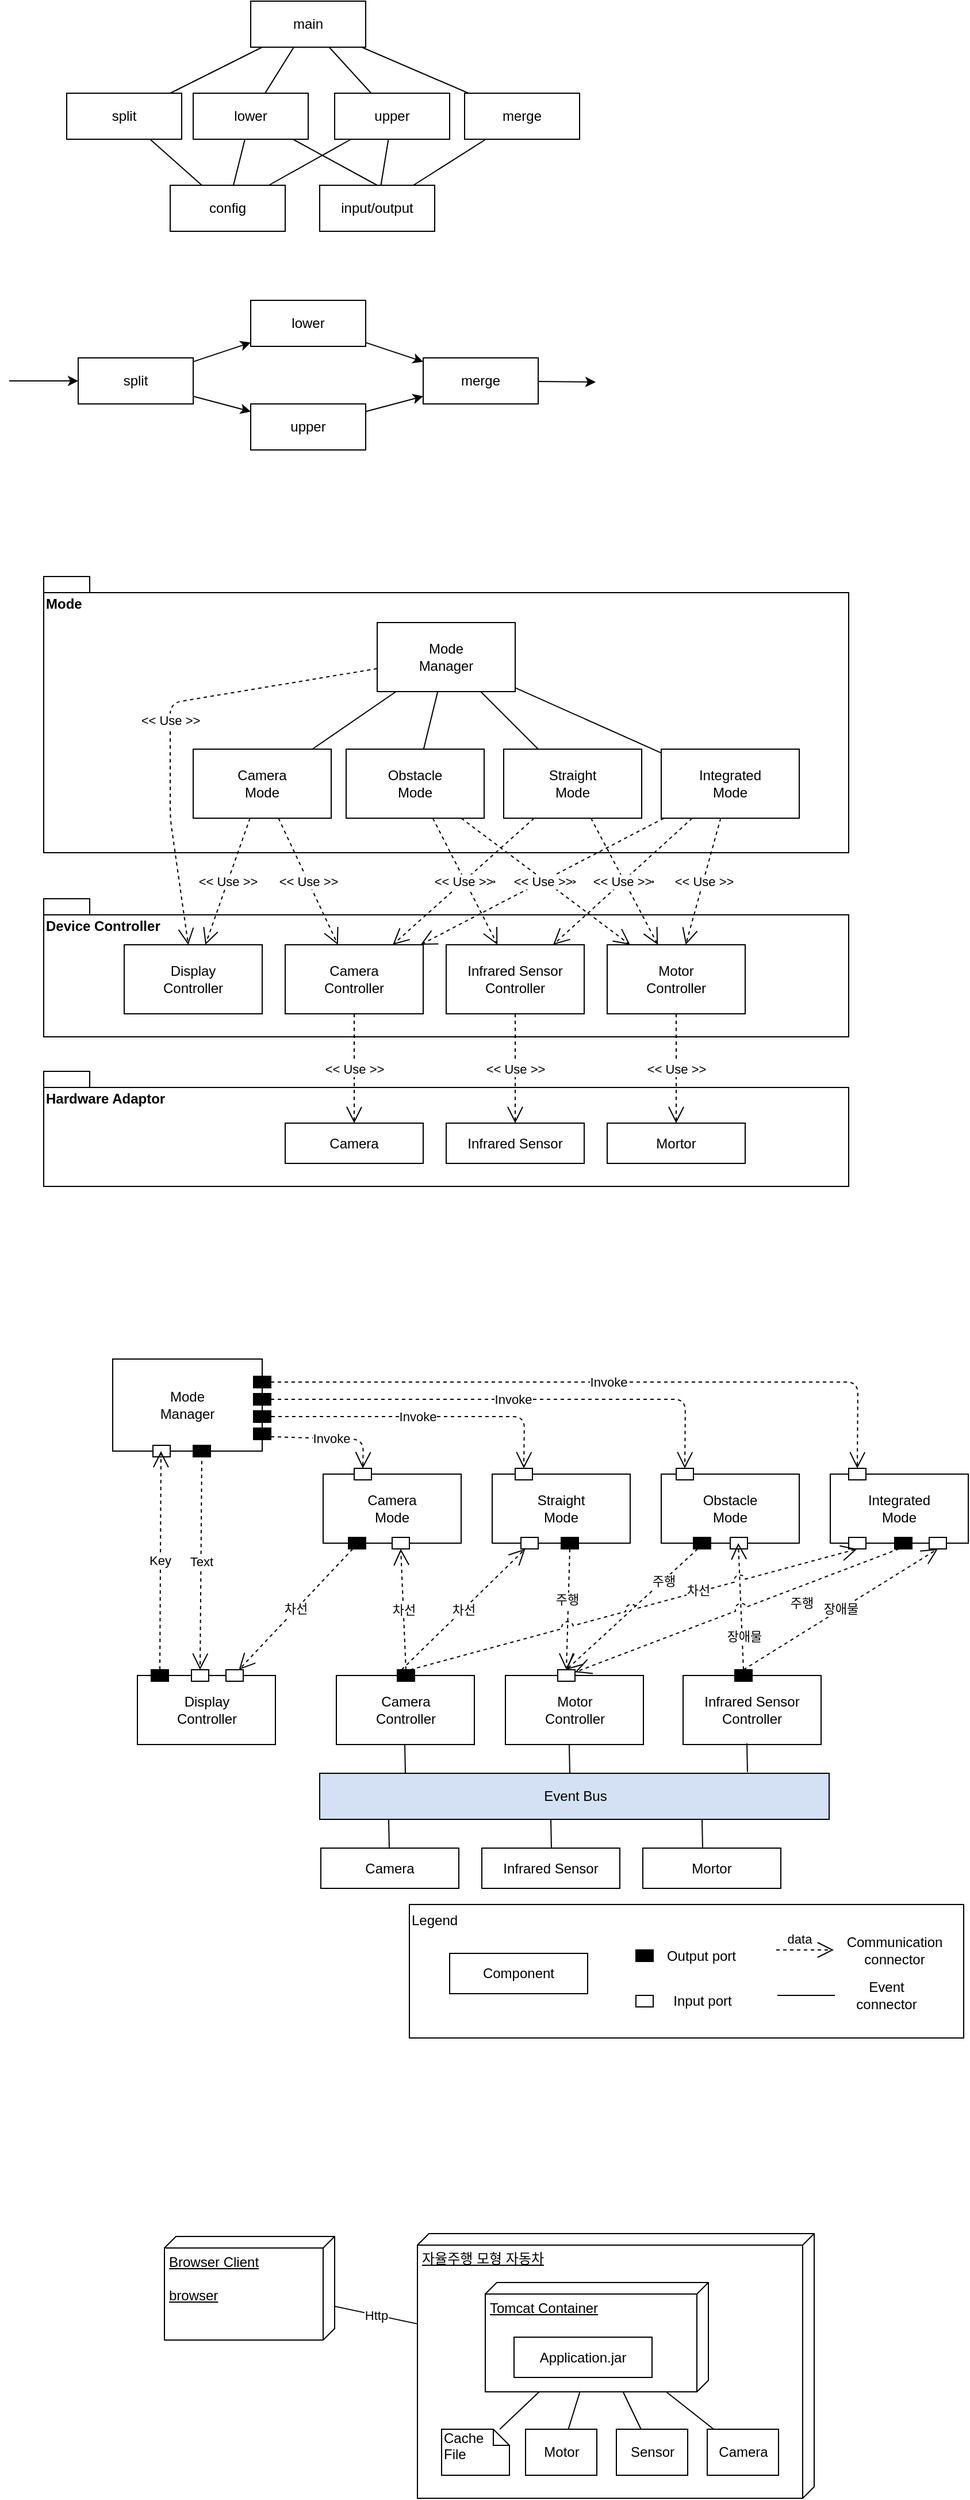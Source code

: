 <mxfile version="12.1.9" type="github" pages="2">
  <diagram id="GqkaJM9YWcRdEgWwe7jv" name="Page-1">
    <mxGraphModel dx="854" dy="436" grid="1" gridSize="10" guides="1" tooltips="1" connect="1" arrows="1" fold="1" page="1" pageScale="1" pageWidth="827" pageHeight="1169" math="0" shadow="0">
      <root>
        <mxCell id="0"/>
        <mxCell id="1" parent="0"/>
        <mxCell id="NLvDaeGnBo0QT0uKcd2r-38" value="Mode" style="shape=folder;fontStyle=1;spacingTop=10;tabWidth=40;tabHeight=14;tabPosition=left;html=1;verticalAlign=top;align=left;" vertex="1" parent="1">
          <mxGeometry x="90" y="570" width="700" height="240" as="geometry"/>
        </mxCell>
        <mxCell id="NLvDaeGnBo0QT0uKcd2r-1" value="main" style="rounded=0;whiteSpace=wrap;html=1;" vertex="1" parent="1">
          <mxGeometry x="270" y="70" width="100" height="40" as="geometry"/>
        </mxCell>
        <mxCell id="NLvDaeGnBo0QT0uKcd2r-2" value="split" style="rounded=0;whiteSpace=wrap;html=1;" vertex="1" parent="1">
          <mxGeometry x="110" y="150" width="100" height="40" as="geometry"/>
        </mxCell>
        <mxCell id="NLvDaeGnBo0QT0uKcd2r-3" value="lower" style="rounded=0;whiteSpace=wrap;html=1;" vertex="1" parent="1">
          <mxGeometry x="220" y="150" width="100" height="40" as="geometry"/>
        </mxCell>
        <mxCell id="NLvDaeGnBo0QT0uKcd2r-4" value="upper" style="rounded=0;whiteSpace=wrap;html=1;" vertex="1" parent="1">
          <mxGeometry x="343" y="150" width="100" height="40" as="geometry"/>
        </mxCell>
        <mxCell id="NLvDaeGnBo0QT0uKcd2r-5" value="merge" style="rounded=0;whiteSpace=wrap;html=1;" vertex="1" parent="1">
          <mxGeometry x="456" y="150" width="100" height="40" as="geometry"/>
        </mxCell>
        <mxCell id="NLvDaeGnBo0QT0uKcd2r-6" value="config" style="rounded=0;whiteSpace=wrap;html=1;" vertex="1" parent="1">
          <mxGeometry x="200" y="230" width="100" height="40" as="geometry"/>
        </mxCell>
        <mxCell id="NLvDaeGnBo0QT0uKcd2r-7" value="input/output" style="rounded=0;whiteSpace=wrap;html=1;" vertex="1" parent="1">
          <mxGeometry x="330" y="230" width="100" height="40" as="geometry"/>
        </mxCell>
        <mxCell id="NLvDaeGnBo0QT0uKcd2r-12" value="" style="endArrow=none;html=1;" edge="1" parent="1" source="NLvDaeGnBo0QT0uKcd2r-2" target="NLvDaeGnBo0QT0uKcd2r-1">
          <mxGeometry width="50" height="50" relative="1" as="geometry">
            <mxPoint x="130" y="340" as="sourcePoint"/>
            <mxPoint x="180" y="290" as="targetPoint"/>
          </mxGeometry>
        </mxCell>
        <mxCell id="NLvDaeGnBo0QT0uKcd2r-13" value="" style="endArrow=none;html=1;" edge="1" parent="1" source="NLvDaeGnBo0QT0uKcd2r-3" target="NLvDaeGnBo0QT0uKcd2r-1">
          <mxGeometry width="50" height="50" relative="1" as="geometry">
            <mxPoint x="225" y="160" as="sourcePoint"/>
            <mxPoint x="295" y="120" as="targetPoint"/>
          </mxGeometry>
        </mxCell>
        <mxCell id="NLvDaeGnBo0QT0uKcd2r-14" value="" style="endArrow=none;html=1;" edge="1" parent="1" source="NLvDaeGnBo0QT0uKcd2r-4" target="NLvDaeGnBo0QT0uKcd2r-1">
          <mxGeometry width="50" height="50" relative="1" as="geometry">
            <mxPoint x="307.5" y="160" as="sourcePoint"/>
            <mxPoint x="322.5" y="120" as="targetPoint"/>
          </mxGeometry>
        </mxCell>
        <mxCell id="NLvDaeGnBo0QT0uKcd2r-15" value="" style="endArrow=none;html=1;" edge="1" parent="1" source="NLvDaeGnBo0QT0uKcd2r-5" target="NLvDaeGnBo0QT0uKcd2r-1">
          <mxGeometry width="50" height="50" relative="1" as="geometry">
            <mxPoint x="399.75" y="160" as="sourcePoint"/>
            <mxPoint x="353.25" y="120" as="targetPoint"/>
          </mxGeometry>
        </mxCell>
        <mxCell id="NLvDaeGnBo0QT0uKcd2r-16" value="" style="endArrow=none;html=1;" edge="1" parent="1" source="NLvDaeGnBo0QT0uKcd2r-5" target="NLvDaeGnBo0QT0uKcd2r-7">
          <mxGeometry width="50" height="50" relative="1" as="geometry">
            <mxPoint x="466" y="160.583" as="sourcePoint"/>
            <mxPoint x="360" y="119.417" as="targetPoint"/>
          </mxGeometry>
        </mxCell>
        <mxCell id="NLvDaeGnBo0QT0uKcd2r-17" value="" style="endArrow=none;html=1;" edge="1" parent="1" source="NLvDaeGnBo0QT0uKcd2r-4" target="NLvDaeGnBo0QT0uKcd2r-6">
          <mxGeometry width="50" height="50" relative="1" as="geometry">
            <mxPoint x="484.5" y="200" as="sourcePoint"/>
            <mxPoint x="421.5" y="240" as="targetPoint"/>
          </mxGeometry>
        </mxCell>
        <mxCell id="NLvDaeGnBo0QT0uKcd2r-18" value="" style="endArrow=none;html=1;" edge="1" parent="1" source="NLvDaeGnBo0QT0uKcd2r-2" target="NLvDaeGnBo0QT0uKcd2r-6">
          <mxGeometry width="50" height="50" relative="1" as="geometry">
            <mxPoint x="367.25" y="200" as="sourcePoint"/>
            <mxPoint x="295.75" y="240" as="targetPoint"/>
          </mxGeometry>
        </mxCell>
        <mxCell id="NLvDaeGnBo0QT0uKcd2r-19" value="" style="endArrow=none;html=1;entryX=0.5;entryY=0;entryDx=0;entryDy=0;" edge="1" parent="1" source="NLvDaeGnBo0QT0uKcd2r-3" target="NLvDaeGnBo0QT0uKcd2r-7">
          <mxGeometry width="50" height="50" relative="1" as="geometry">
            <mxPoint x="208.786" y="200" as="sourcePoint"/>
            <mxPoint x="305.75" y="250" as="targetPoint"/>
          </mxGeometry>
        </mxCell>
        <mxCell id="NLvDaeGnBo0QT0uKcd2r-20" value="" style="endArrow=none;html=1;" edge="1" parent="1" source="NLvDaeGnBo0QT0uKcd2r-4" target="NLvDaeGnBo0QT0uKcd2r-7">
          <mxGeometry width="50" height="50" relative="1" as="geometry">
            <mxPoint x="316.667" y="200" as="sourcePoint"/>
            <mxPoint x="390" y="240" as="targetPoint"/>
          </mxGeometry>
        </mxCell>
        <mxCell id="NLvDaeGnBo0QT0uKcd2r-21" value="" style="endArrow=none;html=1;" edge="1" parent="1" source="NLvDaeGnBo0QT0uKcd2r-3" target="NLvDaeGnBo0QT0uKcd2r-6">
          <mxGeometry width="50" height="50" relative="1" as="geometry">
            <mxPoint x="399.75" y="200" as="sourcePoint"/>
            <mxPoint x="393.25" y="240" as="targetPoint"/>
          </mxGeometry>
        </mxCell>
        <mxCell id="NLvDaeGnBo0QT0uKcd2r-22" value="lower" style="rounded=0;whiteSpace=wrap;html=1;" vertex="1" parent="1">
          <mxGeometry x="270" y="330" width="100" height="40" as="geometry"/>
        </mxCell>
        <mxCell id="NLvDaeGnBo0QT0uKcd2r-23" value="upper" style="rounded=0;whiteSpace=wrap;html=1;" vertex="1" parent="1">
          <mxGeometry x="270" y="420" width="100" height="40" as="geometry"/>
        </mxCell>
        <mxCell id="NLvDaeGnBo0QT0uKcd2r-24" value="split" style="rounded=0;whiteSpace=wrap;html=1;" vertex="1" parent="1">
          <mxGeometry x="120" y="380" width="100" height="40" as="geometry"/>
        </mxCell>
        <mxCell id="NLvDaeGnBo0QT0uKcd2r-25" value="merge" style="rounded=0;whiteSpace=wrap;html=1;" vertex="1" parent="1">
          <mxGeometry x="420" y="380" width="100" height="40" as="geometry"/>
        </mxCell>
        <mxCell id="NLvDaeGnBo0QT0uKcd2r-26" value="" style="endArrow=none;html=1;endFill=0;startArrow=classic;startFill=1;" edge="1" parent="1" source="NLvDaeGnBo0QT0uKcd2r-22" target="NLvDaeGnBo0QT0uKcd2r-24">
          <mxGeometry width="50" height="50" relative="1" as="geometry">
            <mxPoint x="275" y="200" as="sourcePoint"/>
            <mxPoint x="265" y="240" as="targetPoint"/>
          </mxGeometry>
        </mxCell>
        <mxCell id="NLvDaeGnBo0QT0uKcd2r-28" value="" style="endArrow=none;html=1;endFill=0;startArrow=classic;startFill=1;" edge="1" parent="1" source="NLvDaeGnBo0QT0uKcd2r-23" target="NLvDaeGnBo0QT0uKcd2r-24">
          <mxGeometry width="50" height="50" relative="1" as="geometry">
            <mxPoint x="280" y="376.667" as="sourcePoint"/>
            <mxPoint x="230" y="393.333" as="targetPoint"/>
          </mxGeometry>
        </mxCell>
        <mxCell id="NLvDaeGnBo0QT0uKcd2r-30" value="" style="endArrow=none;html=1;endFill=0;startArrow=classic;startFill=1;" edge="1" parent="1" source="NLvDaeGnBo0QT0uKcd2r-25" target="NLvDaeGnBo0QT0uKcd2r-22">
          <mxGeometry width="50" height="50" relative="1" as="geometry">
            <mxPoint x="280" y="376.667" as="sourcePoint"/>
            <mxPoint x="230" y="393.333" as="targetPoint"/>
          </mxGeometry>
        </mxCell>
        <mxCell id="NLvDaeGnBo0QT0uKcd2r-31" value="" style="endArrow=none;html=1;endFill=0;startArrow=classic;startFill=1;" edge="1" parent="1" source="NLvDaeGnBo0QT0uKcd2r-25" target="NLvDaeGnBo0QT0uKcd2r-23">
          <mxGeometry width="50" height="50" relative="1" as="geometry">
            <mxPoint x="430" y="393.333" as="sourcePoint"/>
            <mxPoint x="380" y="376.667" as="targetPoint"/>
          </mxGeometry>
        </mxCell>
        <mxCell id="NLvDaeGnBo0QT0uKcd2r-32" value="" style="endArrow=none;html=1;endFill=0;startArrow=classic;startFill=1;" edge="1" parent="1" source="NLvDaeGnBo0QT0uKcd2r-24">
          <mxGeometry width="50" height="50" relative="1" as="geometry">
            <mxPoint x="430" y="423.333" as="sourcePoint"/>
            <mxPoint x="60" y="400" as="targetPoint"/>
          </mxGeometry>
        </mxCell>
        <mxCell id="NLvDaeGnBo0QT0uKcd2r-34" value="" style="endArrow=none;html=1;endFill=0;startArrow=classic;startFill=1;" edge="1" parent="1" target="NLvDaeGnBo0QT0uKcd2r-25">
          <mxGeometry width="50" height="50" relative="1" as="geometry">
            <mxPoint x="570" y="401" as="sourcePoint"/>
            <mxPoint x="70" y="410" as="targetPoint"/>
          </mxGeometry>
        </mxCell>
        <mxCell id="NLvDaeGnBo0QT0uKcd2r-35" value="Mode&lt;br&gt;Manager" style="rounded=0;whiteSpace=wrap;html=1;" vertex="1" parent="1">
          <mxGeometry x="380" y="610" width="120" height="60" as="geometry"/>
        </mxCell>
        <mxCell id="NLvDaeGnBo0QT0uKcd2r-36" value="Camera&lt;br&gt;Mode" style="rounded=0;whiteSpace=wrap;html=1;" vertex="1" parent="1">
          <mxGeometry x="220" y="720" width="120" height="60" as="geometry"/>
        </mxCell>
        <mxCell id="NLvDaeGnBo0QT0uKcd2r-39" value="Obstacle&lt;br&gt;Mode" style="rounded=0;whiteSpace=wrap;html=1;" vertex="1" parent="1">
          <mxGeometry x="353" y="720" width="120" height="60" as="geometry"/>
        </mxCell>
        <mxCell id="NLvDaeGnBo0QT0uKcd2r-40" value="Straight&lt;br&gt;Mode" style="rounded=0;whiteSpace=wrap;html=1;" vertex="1" parent="1">
          <mxGeometry x="490" y="720" width="120" height="60" as="geometry"/>
        </mxCell>
        <mxCell id="NLvDaeGnBo0QT0uKcd2r-42" value="Integrated&lt;br&gt;Mode" style="rounded=0;whiteSpace=wrap;html=1;" vertex="1" parent="1">
          <mxGeometry x="627" y="720" width="120" height="60" as="geometry"/>
        </mxCell>
        <mxCell id="NLvDaeGnBo0QT0uKcd2r-45" value="Device Controller" style="shape=folder;fontStyle=1;spacingTop=10;tabWidth=40;tabHeight=14;tabPosition=left;html=1;verticalAlign=top;align=left;" vertex="1" parent="1">
          <mxGeometry x="90" y="850" width="700" height="120" as="geometry"/>
        </mxCell>
        <mxCell id="NLvDaeGnBo0QT0uKcd2r-46" value="Camera&lt;br&gt;Controller" style="rounded=0;whiteSpace=wrap;html=1;" vertex="1" parent="1">
          <mxGeometry x="300" y="890" width="120" height="60" as="geometry"/>
        </mxCell>
        <mxCell id="NLvDaeGnBo0QT0uKcd2r-48" value="Infrared Sensor&lt;br&gt;Controller" style="rounded=0;whiteSpace=wrap;html=1;" vertex="1" parent="1">
          <mxGeometry x="440" y="890" width="120" height="60" as="geometry"/>
        </mxCell>
        <mxCell id="NLvDaeGnBo0QT0uKcd2r-49" value="Motor&lt;br&gt;Controller" style="rounded=0;whiteSpace=wrap;html=1;" vertex="1" parent="1">
          <mxGeometry x="580" y="890" width="120" height="60" as="geometry"/>
        </mxCell>
        <mxCell id="NLvDaeGnBo0QT0uKcd2r-50" value="Display&lt;br&gt;Controller" style="rounded=0;whiteSpace=wrap;html=1;" vertex="1" parent="1">
          <mxGeometry x="160" y="890" width="120" height="60" as="geometry"/>
        </mxCell>
        <mxCell id="NLvDaeGnBo0QT0uKcd2r-51" value="Hardware Adaptor" style="shape=folder;fontStyle=1;spacingTop=10;tabWidth=40;tabHeight=14;tabPosition=left;html=1;verticalAlign=top;align=left;" vertex="1" parent="1">
          <mxGeometry x="90" y="1000" width="700" height="100" as="geometry"/>
        </mxCell>
        <mxCell id="NLvDaeGnBo0QT0uKcd2r-53" value="Camera" style="rounded=0;whiteSpace=wrap;html=1;" vertex="1" parent="1">
          <mxGeometry x="300" y="1045" width="120" height="35" as="geometry"/>
        </mxCell>
        <mxCell id="NLvDaeGnBo0QT0uKcd2r-54" value="Infrared Sensor" style="rounded=0;whiteSpace=wrap;html=1;" vertex="1" parent="1">
          <mxGeometry x="440" y="1045" width="120" height="35" as="geometry"/>
        </mxCell>
        <mxCell id="NLvDaeGnBo0QT0uKcd2r-55" value="Mortor" style="rounded=0;whiteSpace=wrap;html=1;" vertex="1" parent="1">
          <mxGeometry x="580" y="1045" width="120" height="35" as="geometry"/>
        </mxCell>
        <mxCell id="NLvDaeGnBo0QT0uKcd2r-56" value="&amp;lt;&amp;lt; Use &amp;gt;&amp;gt;" style="endArrow=open;endSize=12;dashed=1;html=1;" edge="1" parent="1" source="NLvDaeGnBo0QT0uKcd2r-35" target="NLvDaeGnBo0QT0uKcd2r-50">
          <mxGeometry width="160" relative="1" as="geometry">
            <mxPoint x="50" y="1080" as="sourcePoint"/>
            <mxPoint x="240" y="728.462" as="targetPoint"/>
            <Array as="points">
              <mxPoint x="200" y="680"/>
              <mxPoint x="200" y="780"/>
            </Array>
          </mxGeometry>
        </mxCell>
        <mxCell id="NLvDaeGnBo0QT0uKcd2r-62" value="&amp;lt;&amp;lt; Use &amp;gt;&amp;gt;" style="endArrow=open;endSize=12;dashed=1;html=1;" edge="1" parent="1" source="NLvDaeGnBo0QT0uKcd2r-36" target="NLvDaeGnBo0QT0uKcd2r-46">
          <mxGeometry width="160" relative="1" as="geometry">
            <mxPoint x="190" y="795" as="sourcePoint"/>
            <mxPoint x="249.13" y="880" as="targetPoint"/>
          </mxGeometry>
        </mxCell>
        <mxCell id="NLvDaeGnBo0QT0uKcd2r-63" value="&amp;lt;&amp;lt; Use &amp;gt;&amp;gt;" style="endArrow=open;endSize=12;dashed=1;html=1;" edge="1" parent="1" source="NLvDaeGnBo0QT0uKcd2r-36" target="NLvDaeGnBo0QT0uKcd2r-50">
          <mxGeometry width="160" relative="1" as="geometry">
            <mxPoint x="336.552" y="795" as="sourcePoint"/>
            <mxPoint x="383.448" y="880" as="targetPoint"/>
          </mxGeometry>
        </mxCell>
        <mxCell id="NLvDaeGnBo0QT0uKcd2r-65" value="&amp;lt;&amp;lt; Use &amp;gt;&amp;gt;" style="endArrow=open;endSize=12;dashed=1;html=1;" edge="1" parent="1" source="NLvDaeGnBo0QT0uKcd2r-39" target="NLvDaeGnBo0QT0uKcd2r-48">
          <mxGeometry width="160" relative="1" as="geometry">
            <mxPoint x="411.683" y="795" as="sourcePoint"/>
            <mxPoint x="290.345" y="890" as="targetPoint"/>
          </mxGeometry>
        </mxCell>
        <mxCell id="NLvDaeGnBo0QT0uKcd2r-66" value="&amp;lt;&amp;lt; Use &amp;gt;&amp;gt;" style="endArrow=open;endSize=12;dashed=1;html=1;" edge="1" parent="1" source="NLvDaeGnBo0QT0uKcd2r-40" target="NLvDaeGnBo0QT0uKcd2r-49">
          <mxGeometry width="160" relative="1" as="geometry">
            <mxPoint x="466.552" y="795" as="sourcePoint"/>
            <mxPoint x="513.448" y="880" as="targetPoint"/>
          </mxGeometry>
        </mxCell>
        <mxCell id="NLvDaeGnBo0QT0uKcd2r-67" value="&amp;lt;&amp;lt; Use &amp;gt;&amp;gt;" style="endArrow=open;endSize=12;dashed=1;html=1;" edge="1" parent="1" source="NLvDaeGnBo0QT0uKcd2r-39" target="NLvDaeGnBo0QT0uKcd2r-49">
          <mxGeometry width="160" relative="1" as="geometry">
            <mxPoint x="596.552" y="795" as="sourcePoint"/>
            <mxPoint x="643.448" y="880" as="targetPoint"/>
          </mxGeometry>
        </mxCell>
        <mxCell id="NLvDaeGnBo0QT0uKcd2r-68" value="" style="endArrow=none;html=1;" edge="1" parent="1" source="NLvDaeGnBo0QT0uKcd2r-36" target="NLvDaeGnBo0QT0uKcd2r-35">
          <mxGeometry width="50" height="50" relative="1" as="geometry">
            <mxPoint x="50" y="1130" as="sourcePoint"/>
            <mxPoint x="100" y="1080" as="targetPoint"/>
          </mxGeometry>
        </mxCell>
        <mxCell id="NLvDaeGnBo0QT0uKcd2r-69" value="" style="endArrow=none;html=1;" edge="1" parent="1" source="NLvDaeGnBo0QT0uKcd2r-39" target="NLvDaeGnBo0QT0uKcd2r-35">
          <mxGeometry width="50" height="50" relative="1" as="geometry">
            <mxPoint x="353.913" y="735" as="sourcePoint"/>
            <mxPoint x="416.087" y="680" as="targetPoint"/>
          </mxGeometry>
        </mxCell>
        <mxCell id="NLvDaeGnBo0QT0uKcd2r-70" value="" style="endArrow=none;html=1;" edge="1" parent="1" source="NLvDaeGnBo0QT0uKcd2r-40" target="NLvDaeGnBo0QT0uKcd2r-35">
          <mxGeometry width="50" height="50" relative="1" as="geometry">
            <mxPoint x="450" y="735" as="sourcePoint"/>
            <mxPoint x="450" y="680" as="targetPoint"/>
          </mxGeometry>
        </mxCell>
        <mxCell id="NLvDaeGnBo0QT0uKcd2r-71" value="" style="endArrow=none;html=1;" edge="1" parent="1" source="NLvDaeGnBo0QT0uKcd2r-42" target="NLvDaeGnBo0QT0uKcd2r-35">
          <mxGeometry width="50" height="50" relative="1" as="geometry">
            <mxPoint x="546.087" y="735" as="sourcePoint"/>
            <mxPoint x="483.913" y="680" as="targetPoint"/>
          </mxGeometry>
        </mxCell>
        <mxCell id="NLvDaeGnBo0QT0uKcd2r-72" value="&amp;lt;&amp;lt; Use &amp;gt;&amp;gt;" style="endArrow=open;endSize=12;dashed=1;html=1;" edge="1" parent="1" source="NLvDaeGnBo0QT0uKcd2r-40" target="NLvDaeGnBo0QT0uKcd2r-46">
          <mxGeometry width="160" relative="1" as="geometry">
            <mxPoint x="578" y="790" as="sourcePoint"/>
            <mxPoint x="632" y="880" as="targetPoint"/>
          </mxGeometry>
        </mxCell>
        <mxCell id="NLvDaeGnBo0QT0uKcd2r-73" value="&amp;lt;&amp;lt; Use &amp;gt;&amp;gt;" style="endArrow=open;endSize=12;dashed=1;html=1;" edge="1" parent="1" source="NLvDaeGnBo0QT0uKcd2r-42" target="NLvDaeGnBo0QT0uKcd2r-46">
          <mxGeometry width="160" relative="1" as="geometry">
            <mxPoint x="522" y="790" as="sourcePoint"/>
            <mxPoint x="408" y="880" as="targetPoint"/>
          </mxGeometry>
        </mxCell>
        <mxCell id="NLvDaeGnBo0QT0uKcd2r-74" value="&amp;lt;&amp;lt; Use &amp;gt;&amp;gt;" style="endArrow=open;endSize=12;dashed=1;html=1;" edge="1" parent="1" source="NLvDaeGnBo0QT0uKcd2r-42" target="NLvDaeGnBo0QT0uKcd2r-48">
          <mxGeometry width="160" relative="1" as="geometry">
            <mxPoint x="637" y="787.523" as="sourcePoint"/>
            <mxPoint x="430" y="882.477" as="targetPoint"/>
          </mxGeometry>
        </mxCell>
        <mxCell id="NLvDaeGnBo0QT0uKcd2r-75" value="&amp;lt;&amp;lt; Use &amp;gt;&amp;gt;" style="endArrow=open;endSize=12;dashed=1;html=1;" edge="1" parent="1" source="NLvDaeGnBo0QT0uKcd2r-42" target="NLvDaeGnBo0QT0uKcd2r-49">
          <mxGeometry width="160" relative="1" as="geometry">
            <mxPoint x="659.6" y="790" as="sourcePoint"/>
            <mxPoint x="547.4" y="880" as="targetPoint"/>
          </mxGeometry>
        </mxCell>
        <mxCell id="NLvDaeGnBo0QT0uKcd2r-77" value="&amp;lt;&amp;lt; Use &amp;gt;&amp;gt;" style="endArrow=open;endSize=12;dashed=1;html=1;" edge="1" parent="1" source="NLvDaeGnBo0QT0uKcd2r-46" target="NLvDaeGnBo0QT0uKcd2r-53">
          <mxGeometry width="160" relative="1" as="geometry">
            <mxPoint x="230" y="960" as="sourcePoint"/>
            <mxPoint x="230" y="1045" as="targetPoint"/>
          </mxGeometry>
        </mxCell>
        <mxCell id="NLvDaeGnBo0QT0uKcd2r-78" value="&amp;lt;&amp;lt; Use &amp;gt;&amp;gt;" style="endArrow=open;endSize=12;dashed=1;html=1;" edge="1" parent="1" source="NLvDaeGnBo0QT0uKcd2r-48" target="NLvDaeGnBo0QT0uKcd2r-54">
          <mxGeometry width="160" relative="1" as="geometry">
            <mxPoint x="370" y="960" as="sourcePoint"/>
            <mxPoint x="370" y="1045" as="targetPoint"/>
          </mxGeometry>
        </mxCell>
        <mxCell id="NLvDaeGnBo0QT0uKcd2r-79" value="&amp;lt;&amp;lt; Use &amp;gt;&amp;gt;" style="endArrow=open;endSize=12;dashed=1;html=1;" edge="1" parent="1" source="NLvDaeGnBo0QT0uKcd2r-49" target="NLvDaeGnBo0QT0uKcd2r-55">
          <mxGeometry width="160" relative="1" as="geometry">
            <mxPoint x="510" y="960" as="sourcePoint"/>
            <mxPoint x="510" y="1045" as="targetPoint"/>
          </mxGeometry>
        </mxCell>
        <mxCell id="NLvDaeGnBo0QT0uKcd2r-80" value="Mode&lt;br&gt;Manager" style="rounded=0;whiteSpace=wrap;html=1;" vertex="1" parent="1">
          <mxGeometry x="150" y="1250" width="130" height="80" as="geometry"/>
        </mxCell>
        <mxCell id="NLvDaeGnBo0QT0uKcd2r-81" value="Camera&lt;br&gt;Mode" style="rounded=0;whiteSpace=wrap;html=1;" vertex="1" parent="1">
          <mxGeometry x="333" y="1350" width="120" height="60" as="geometry"/>
        </mxCell>
        <mxCell id="NLvDaeGnBo0QT0uKcd2r-82" value="Obstacle&lt;br&gt;Mode" style="rounded=0;whiteSpace=wrap;html=1;" vertex="1" parent="1">
          <mxGeometry x="627" y="1350" width="120" height="60" as="geometry"/>
        </mxCell>
        <mxCell id="NLvDaeGnBo0QT0uKcd2r-83" value="Straight&lt;br&gt;Mode" style="rounded=0;whiteSpace=wrap;html=1;" vertex="1" parent="1">
          <mxGeometry x="480" y="1350" width="120" height="60" as="geometry"/>
        </mxCell>
        <mxCell id="NLvDaeGnBo0QT0uKcd2r-84" value="Integrated&lt;br&gt;Mode" style="rounded=0;whiteSpace=wrap;html=1;" vertex="1" parent="1">
          <mxGeometry x="774" y="1350" width="120" height="60" as="geometry"/>
        </mxCell>
        <mxCell id="NLvDaeGnBo0QT0uKcd2r-85" value="Camera&lt;br&gt;Controller" style="rounded=0;whiteSpace=wrap;html=1;" vertex="1" parent="1">
          <mxGeometry x="344.5" y="1525" width="120" height="60" as="geometry"/>
        </mxCell>
        <mxCell id="NLvDaeGnBo0QT0uKcd2r-86" value="Infrared Sensor&lt;br&gt;Controller" style="rounded=0;whiteSpace=wrap;html=1;" vertex="1" parent="1">
          <mxGeometry x="646" y="1525" width="120" height="60" as="geometry"/>
        </mxCell>
        <mxCell id="NLvDaeGnBo0QT0uKcd2r-87" value="Motor&lt;br&gt;Controller" style="rounded=0;whiteSpace=wrap;html=1;" vertex="1" parent="1">
          <mxGeometry x="491.5" y="1525" width="120" height="60" as="geometry"/>
        </mxCell>
        <mxCell id="NLvDaeGnBo0QT0uKcd2r-88" value="Display&lt;br&gt;Controller" style="rounded=0;whiteSpace=wrap;html=1;" vertex="1" parent="1">
          <mxGeometry x="171.5" y="1525" width="120" height="60" as="geometry"/>
        </mxCell>
        <mxCell id="NLvDaeGnBo0QT0uKcd2r-89" value="" style="html=1;align=left;" vertex="1" parent="1">
          <mxGeometry x="218.5" y="1520" width="15" height="10" as="geometry"/>
        </mxCell>
        <mxCell id="NLvDaeGnBo0QT0uKcd2r-90" value="" style="html=1;align=left;" vertex="1" parent="1">
          <mxGeometry x="248.5" y="1520" width="15" height="10" as="geometry"/>
        </mxCell>
        <mxCell id="NLvDaeGnBo0QT0uKcd2r-91" value="" style="html=1;align=left;fillColor=#000000;" vertex="1" parent="1">
          <mxGeometry x="183.5" y="1520" width="15" height="10" as="geometry"/>
        </mxCell>
        <mxCell id="NLvDaeGnBo0QT0uKcd2r-92" value="" style="html=1;align=left;" vertex="1" parent="1">
          <mxGeometry x="185" y="1325" width="15" height="10" as="geometry"/>
        </mxCell>
        <mxCell id="NLvDaeGnBo0QT0uKcd2r-93" value="" style="html=1;align=left;" vertex="1" parent="1">
          <mxGeometry x="360" y="1345" width="15" height="10" as="geometry"/>
        </mxCell>
        <mxCell id="NLvDaeGnBo0QT0uKcd2r-94" value="Key" style="endArrow=open;endSize=12;dashed=1;html=1;exitX=0.5;exitY=0;exitDx=0;exitDy=0;" edge="1" parent="1" source="NLvDaeGnBo0QT0uKcd2r-91">
          <mxGeometry width="160" relative="1" as="geometry">
            <mxPoint x="205" y="1243.5" as="sourcePoint"/>
            <mxPoint x="192" y="1330" as="targetPoint"/>
          </mxGeometry>
        </mxCell>
        <mxCell id="NLvDaeGnBo0QT0uKcd2r-95" value="Text" style="endArrow=open;endSize=12;dashed=1;html=1;exitX=0.5;exitY=0.75;exitDx=0;exitDy=0;entryX=0.5;entryY=0;entryDx=0;entryDy=0;exitPerimeter=0;" edge="1" parent="1" source="NLvDaeGnBo0QT0uKcd2r-96" target="NLvDaeGnBo0QT0uKcd2r-89">
          <mxGeometry width="160" relative="1" as="geometry">
            <mxPoint x="290" y="1480" as="sourcePoint"/>
            <mxPoint x="400" y="1470" as="targetPoint"/>
          </mxGeometry>
        </mxCell>
        <mxCell id="NLvDaeGnBo0QT0uKcd2r-96" value="" style="html=1;align=left;fillColor=#000000;" vertex="1" parent="1">
          <mxGeometry x="220" y="1325" width="15" height="10" as="geometry"/>
        </mxCell>
        <mxCell id="NLvDaeGnBo0QT0uKcd2r-97" value="차선" style="endArrow=open;endSize=12;dashed=1;html=1;exitX=0.25;exitY=1;exitDx=0;exitDy=0;entryX=0.75;entryY=0;entryDx=0;entryDy=0;" edge="1" parent="1" source="NLvDaeGnBo0QT0uKcd2r-111" target="NLvDaeGnBo0QT0uKcd2r-90">
          <mxGeometry width="160" relative="1" as="geometry">
            <mxPoint x="350" y="1460" as="sourcePoint"/>
            <mxPoint x="250" y="1520" as="targetPoint"/>
          </mxGeometry>
        </mxCell>
        <mxCell id="NLvDaeGnBo0QT0uKcd2r-98" value="" style="html=1;align=left;" vertex="1" parent="1">
          <mxGeometry x="500" y="1345" width="15" height="10" as="geometry"/>
        </mxCell>
        <mxCell id="NLvDaeGnBo0QT0uKcd2r-99" value="" style="html=1;align=left;" vertex="1" parent="1">
          <mxGeometry x="640" y="1345" width="15" height="10" as="geometry"/>
        </mxCell>
        <mxCell id="NLvDaeGnBo0QT0uKcd2r-100" value="" style="html=1;align=left;" vertex="1" parent="1">
          <mxGeometry x="790" y="1345" width="15" height="10" as="geometry"/>
        </mxCell>
        <mxCell id="NLvDaeGnBo0QT0uKcd2r-105" style="edgeStyle=orthogonalEdgeStyle;rounded=0;orthogonalLoop=1;jettySize=auto;html=1;exitX=0.5;exitY=0;exitDx=0;exitDy=0;entryX=1;entryY=0.75;entryDx=0;entryDy=0;startArrow=classic;startFill=1;endArrow=none;endFill=0;" edge="1" parent="1" source="NLvDaeGnBo0QT0uKcd2r-101" target="NLvDaeGnBo0QT0uKcd2r-80">
          <mxGeometry relative="1" as="geometry"/>
        </mxCell>
        <mxCell id="NLvDaeGnBo0QT0uKcd2r-101" value="" style="html=1;align=left;fillColor=#000000;" vertex="1" parent="1">
          <mxGeometry x="272.5" y="1310" width="15" height="10" as="geometry"/>
        </mxCell>
        <mxCell id="NLvDaeGnBo0QT0uKcd2r-103" value="Invoke" style="endArrow=open;endSize=12;dashed=1;html=1;exitX=1;exitY=0.75;exitDx=0;exitDy=0;entryX=0.5;entryY=0;entryDx=0;entryDy=0;" edge="1" parent="1" source="NLvDaeGnBo0QT0uKcd2r-101" target="NLvDaeGnBo0QT0uKcd2r-93">
          <mxGeometry width="160" relative="1" as="geometry">
            <mxPoint x="403" y="1420" as="sourcePoint"/>
            <mxPoint x="271.25" y="1525" as="targetPoint"/>
            <Array as="points">
              <mxPoint x="368" y="1320"/>
            </Array>
          </mxGeometry>
        </mxCell>
        <mxCell id="NLvDaeGnBo0QT0uKcd2r-104" value="Invoke" style="endArrow=open;endSize=12;dashed=1;html=1;entryX=0.5;entryY=0;entryDx=0;entryDy=0;" edge="1" parent="1" target="NLvDaeGnBo0QT0uKcd2r-98">
          <mxGeometry width="160" relative="1" as="geometry">
            <mxPoint x="276" y="1300" as="sourcePoint"/>
            <mxPoint x="377.5" y="1355" as="targetPoint"/>
            <Array as="points">
              <mxPoint x="508" y="1300"/>
            </Array>
          </mxGeometry>
        </mxCell>
        <mxCell id="NLvDaeGnBo0QT0uKcd2r-106" value="" style="html=1;align=left;fillColor=#000000;" vertex="1" parent="1">
          <mxGeometry x="272.5" y="1295" width="15" height="10" as="geometry"/>
        </mxCell>
        <mxCell id="NLvDaeGnBo0QT0uKcd2r-107" value="" style="html=1;align=left;fillColor=#000000;" vertex="1" parent="1">
          <mxGeometry x="272.5" y="1280" width="15" height="10" as="geometry"/>
        </mxCell>
        <mxCell id="NLvDaeGnBo0QT0uKcd2r-108" value="" style="html=1;align=left;fillColor=#000000;" vertex="1" parent="1">
          <mxGeometry x="272.5" y="1265" width="15" height="10" as="geometry"/>
        </mxCell>
        <mxCell id="NLvDaeGnBo0QT0uKcd2r-109" value="Invoke" style="endArrow=open;endSize=12;dashed=1;html=1;entryX=0.5;entryY=0;entryDx=0;entryDy=0;exitX=1;exitY=0.5;exitDx=0;exitDy=0;" edge="1" parent="1" source="NLvDaeGnBo0QT0uKcd2r-107" target="NLvDaeGnBo0QT0uKcd2r-99">
          <mxGeometry width="160" relative="1" as="geometry">
            <mxPoint x="286" y="1310" as="sourcePoint"/>
            <mxPoint x="517.5" y="1355" as="targetPoint"/>
            <Array as="points">
              <mxPoint x="648" y="1285"/>
            </Array>
          </mxGeometry>
        </mxCell>
        <mxCell id="NLvDaeGnBo0QT0uKcd2r-110" value="Invoke" style="endArrow=open;endSize=12;dashed=1;html=1;entryX=0.5;entryY=0;entryDx=0;entryDy=0;exitX=1;exitY=0.5;exitDx=0;exitDy=0;" edge="1" parent="1" source="NLvDaeGnBo0QT0uKcd2r-108" target="NLvDaeGnBo0QT0uKcd2r-100">
          <mxGeometry width="160" relative="1" as="geometry">
            <mxPoint x="297.5" y="1295" as="sourcePoint"/>
            <mxPoint x="657.5" y="1355" as="targetPoint"/>
            <Array as="points">
              <mxPoint x="798" y="1270"/>
            </Array>
          </mxGeometry>
        </mxCell>
        <mxCell id="NLvDaeGnBo0QT0uKcd2r-111" value="" style="html=1;align=left;fillColor=#000000;" vertex="1" parent="1">
          <mxGeometry x="355" y="1405" width="15" height="10" as="geometry"/>
        </mxCell>
        <mxCell id="NLvDaeGnBo0QT0uKcd2r-112" value="" style="html=1;align=left;fillColor=#000000;" vertex="1" parent="1">
          <mxGeometry x="397.5" y="1520" width="15" height="10" as="geometry"/>
        </mxCell>
        <mxCell id="NLvDaeGnBo0QT0uKcd2r-113" value="" style="html=1;align=left;" vertex="1" parent="1">
          <mxGeometry x="393" y="1405" width="15" height="10" as="geometry"/>
        </mxCell>
        <mxCell id="NLvDaeGnBo0QT0uKcd2r-114" value="차선" style="endArrow=open;endSize=12;dashed=1;html=1;exitX=0.5;exitY=0;exitDx=0;exitDy=0;entryX=0.5;entryY=1;entryDx=0;entryDy=0;" edge="1" parent="1" source="NLvDaeGnBo0QT0uKcd2r-112" target="NLvDaeGnBo0QT0uKcd2r-113">
          <mxGeometry width="160" relative="1" as="geometry">
            <mxPoint x="368.75" y="1425" as="sourcePoint"/>
            <mxPoint x="271.25" y="1525" as="targetPoint"/>
          </mxGeometry>
        </mxCell>
        <mxCell id="NLvDaeGnBo0QT0uKcd2r-115" value="" style="html=1;align=left;fillColor=#000000;" vertex="1" parent="1">
          <mxGeometry x="691" y="1520" width="15" height="10" as="geometry"/>
        </mxCell>
        <mxCell id="NLvDaeGnBo0QT0uKcd2r-116" value="" style="html=1;align=left;" vertex="1" parent="1">
          <mxGeometry x="537" y="1520" width="15" height="10" as="geometry"/>
        </mxCell>
        <mxCell id="NLvDaeGnBo0QT0uKcd2r-117" value="" style="html=1;align=left;" vertex="1" parent="1">
          <mxGeometry x="687" y="1405" width="15" height="10" as="geometry"/>
        </mxCell>
        <mxCell id="NLvDaeGnBo0QT0uKcd2r-119" value="차선" style="endArrow=open;endSize=12;dashed=1;html=1;entryX=0.25;entryY=1;entryDx=0;entryDy=0;exitX=0.25;exitY=0;exitDx=0;exitDy=0;" edge="1" parent="1" source="NLvDaeGnBo0QT0uKcd2r-112" target="NLvDaeGnBo0QT0uKcd2r-120">
          <mxGeometry width="160" relative="1" as="geometry">
            <mxPoint x="407" y="1548" as="sourcePoint"/>
            <mxPoint x="510" y="1440" as="targetPoint"/>
          </mxGeometry>
        </mxCell>
        <mxCell id="NLvDaeGnBo0QT0uKcd2r-120" value="" style="html=1;align=left;" vertex="1" parent="1">
          <mxGeometry x="505" y="1405" width="15" height="10" as="geometry"/>
        </mxCell>
        <mxCell id="NLvDaeGnBo0QT0uKcd2r-121" value="" style="html=1;align=left;fillColor=#000000;" vertex="1" parent="1">
          <mxGeometry x="540" y="1405" width="15" height="10" as="geometry"/>
        </mxCell>
        <mxCell id="NLvDaeGnBo0QT0uKcd2r-122" value="주행" style="endArrow=open;endSize=12;dashed=1;html=1;exitX=0.5;exitY=1;exitDx=0;exitDy=0;entryX=0.5;entryY=0;entryDx=0;entryDy=0;" edge="1" parent="1" source="NLvDaeGnBo0QT0uKcd2r-121" target="NLvDaeGnBo0QT0uKcd2r-116">
          <mxGeometry x="-0.154" y="-1" width="160" relative="1" as="geometry">
            <mxPoint x="418" y="1527.5" as="sourcePoint"/>
            <mxPoint x="518.75" y="1425" as="targetPoint"/>
            <mxPoint as="offset"/>
          </mxGeometry>
        </mxCell>
        <mxCell id="NLvDaeGnBo0QT0uKcd2r-124" value="장애물" style="endArrow=open;endSize=12;dashed=1;html=1;exitX=0.5;exitY=0;exitDx=0;exitDy=0;entryX=0.467;entryY=0.5;entryDx=0;entryDy=0;entryPerimeter=0;" edge="1" parent="1" source="NLvDaeGnBo0QT0uKcd2r-115" target="NLvDaeGnBo0QT0uKcd2r-117">
          <mxGeometry x="-0.482" y="-2" width="160" relative="1" as="geometry">
            <mxPoint x="418" y="1527.5" as="sourcePoint"/>
            <mxPoint x="518.75" y="1425" as="targetPoint"/>
            <mxPoint as="offset"/>
          </mxGeometry>
        </mxCell>
        <mxCell id="NLvDaeGnBo0QT0uKcd2r-125" value="" style="html=1;align=left;fillColor=#000000;" vertex="1" parent="1">
          <mxGeometry x="655" y="1405" width="15" height="10" as="geometry"/>
        </mxCell>
        <mxCell id="NLvDaeGnBo0QT0uKcd2r-126" value="주행" style="endArrow=open;endSize=12;dashed=1;html=1;exitX=0.25;exitY=1;exitDx=0;exitDy=0;entryX=0.5;entryY=0;entryDx=0;entryDy=0;" edge="1" parent="1" source="NLvDaeGnBo0QT0uKcd2r-125" target="NLvDaeGnBo0QT0uKcd2r-116">
          <mxGeometry x="-0.474" y="1" width="160" relative="1" as="geometry">
            <mxPoint x="557.5" y="1425" as="sourcePoint"/>
            <mxPoint x="550" y="1525" as="targetPoint"/>
            <mxPoint as="offset"/>
          </mxGeometry>
        </mxCell>
        <mxCell id="NLvDaeGnBo0QT0uKcd2r-127" value="" style="html=1;align=left;" vertex="1" parent="1">
          <mxGeometry x="790" y="1405" width="15" height="10" as="geometry"/>
        </mxCell>
        <mxCell id="NLvDaeGnBo0QT0uKcd2r-128" value="" style="html=1;align=left;" vertex="1" parent="1">
          <mxGeometry x="860" y="1405" width="15" height="10" as="geometry"/>
        </mxCell>
        <mxCell id="NLvDaeGnBo0QT0uKcd2r-132" value="" style="html=1;align=left;fillColor=#000000;" vertex="1" parent="1">
          <mxGeometry x="830" y="1405" width="15" height="10" as="geometry"/>
        </mxCell>
        <mxCell id="NLvDaeGnBo0QT0uKcd2r-133" value="장애물" style="endArrow=open;endSize=12;dashed=1;html=1;exitX=0.5;exitY=0;exitDx=0;exitDy=0;entryX=0.5;entryY=1;entryDx=0;entryDy=0;" edge="1" parent="1" source="NLvDaeGnBo0QT0uKcd2r-115" target="NLvDaeGnBo0QT0uKcd2r-128">
          <mxGeometry width="160" relative="1" as="geometry">
            <mxPoint x="704" y="1525" as="sourcePoint"/>
            <mxPoint x="704.005" y="1420" as="targetPoint"/>
          </mxGeometry>
        </mxCell>
        <mxCell id="NLvDaeGnBo0QT0uKcd2r-134" value="차선" style="endArrow=open;endSize=12;dashed=1;html=1;entryX=0.5;entryY=1;entryDx=0;entryDy=0;jumpStyle=arc;jumpSize=10;exitX=0.75;exitY=0;exitDx=0;exitDy=0;" edge="1" parent="1" source="NLvDaeGnBo0QT0uKcd2r-112" target="NLvDaeGnBo0QT0uKcd2r-127">
          <mxGeometry x="0.292" y="1" width="160" relative="1" as="geometry">
            <mxPoint x="401" y="1520" as="sourcePoint"/>
            <mxPoint x="877.5" y="1425" as="targetPoint"/>
            <mxPoint as="offset"/>
          </mxGeometry>
        </mxCell>
        <mxCell id="NLvDaeGnBo0QT0uKcd2r-138" value="주행" style="endArrow=open;endSize=12;dashed=1;html=1;exitX=0.25;exitY=1;exitDx=0;exitDy=0;jumpStyle=arc;jumpSize=10;" edge="1" parent="1" source="NLvDaeGnBo0QT0uKcd2r-132" target="NLvDaeGnBo0QT0uKcd2r-116">
          <mxGeometry x="-0.359" y="14" width="160" relative="1" as="geometry">
            <mxPoint x="668.75" y="1425" as="sourcePoint"/>
            <mxPoint x="550" y="1525" as="targetPoint"/>
            <mxPoint as="offset"/>
          </mxGeometry>
        </mxCell>
        <mxCell id="NLvDaeGnBo0QT0uKcd2r-139" value="Event Bus" style="html=1;fillColor=#D4E1F5;align=center;" vertex="1" parent="1">
          <mxGeometry x="330" y="1610" width="443" height="40" as="geometry"/>
        </mxCell>
        <mxCell id="NLvDaeGnBo0QT0uKcd2r-142" value="Camera" style="rounded=0;whiteSpace=wrap;html=1;" vertex="1" parent="1">
          <mxGeometry x="331" y="1675" width="120" height="35" as="geometry"/>
        </mxCell>
        <mxCell id="NLvDaeGnBo0QT0uKcd2r-143" value="Infrared Sensor" style="rounded=0;whiteSpace=wrap;html=1;" vertex="1" parent="1">
          <mxGeometry x="471" y="1675" width="120" height="35" as="geometry"/>
        </mxCell>
        <mxCell id="NLvDaeGnBo0QT0uKcd2r-144" value="Mortor" style="rounded=0;whiteSpace=wrap;html=1;" vertex="1" parent="1">
          <mxGeometry x="611" y="1675" width="120" height="35" as="geometry"/>
        </mxCell>
        <mxCell id="NLvDaeGnBo0QT0uKcd2r-166" value="" style="endArrow=none;html=1;entryX=0.5;entryY=1;entryDx=0;entryDy=0;" edge="1" parent="1">
          <mxGeometry width="50" height="50" relative="1" as="geometry">
            <mxPoint x="404.5" y="1610" as="sourcePoint"/>
            <mxPoint x="404.0" y="1585" as="targetPoint"/>
          </mxGeometry>
        </mxCell>
        <mxCell id="NLvDaeGnBo0QT0uKcd2r-167" value="" style="endArrow=none;html=1;entryX=0.5;entryY=1;entryDx=0;entryDy=0;" edge="1" parent="1">
          <mxGeometry width="50" height="50" relative="1" as="geometry">
            <mxPoint x="547.5" y="1610" as="sourcePoint"/>
            <mxPoint x="547.0" y="1585" as="targetPoint"/>
          </mxGeometry>
        </mxCell>
        <mxCell id="NLvDaeGnBo0QT0uKcd2r-168" value="" style="endArrow=none;html=1;entryX=0.5;entryY=1;entryDx=0;entryDy=0;" edge="1" parent="1">
          <mxGeometry width="50" height="50" relative="1" as="geometry">
            <mxPoint x="702" y="1609" as="sourcePoint"/>
            <mxPoint x="701.5" y="1584" as="targetPoint"/>
          </mxGeometry>
        </mxCell>
        <mxCell id="NLvDaeGnBo0QT0uKcd2r-170" value="" style="endArrow=none;html=1;entryX=0.5;entryY=1;entryDx=0;entryDy=0;" edge="1" parent="1">
          <mxGeometry width="50" height="50" relative="1" as="geometry">
            <mxPoint x="390.5" y="1675" as="sourcePoint"/>
            <mxPoint x="390.0" y="1650" as="targetPoint"/>
          </mxGeometry>
        </mxCell>
        <mxCell id="NLvDaeGnBo0QT0uKcd2r-171" value="" style="endArrow=none;html=1;entryX=0.5;entryY=1;entryDx=0;entryDy=0;" edge="1" parent="1">
          <mxGeometry width="50" height="50" relative="1" as="geometry">
            <mxPoint x="531.5" y="1675" as="sourcePoint"/>
            <mxPoint x="531.0" y="1650" as="targetPoint"/>
          </mxGeometry>
        </mxCell>
        <mxCell id="NLvDaeGnBo0QT0uKcd2r-172" value="" style="endArrow=none;html=1;entryX=0.5;entryY=1;entryDx=0;entryDy=0;" edge="1" parent="1">
          <mxGeometry width="50" height="50" relative="1" as="geometry">
            <mxPoint x="663" y="1675" as="sourcePoint"/>
            <mxPoint x="662.5" y="1650" as="targetPoint"/>
          </mxGeometry>
        </mxCell>
        <mxCell id="NLvDaeGnBo0QT0uKcd2r-173" value="" style="html=1;align=left;" vertex="1" parent="1">
          <mxGeometry x="605" y="1803" width="15" height="10" as="geometry"/>
        </mxCell>
        <mxCell id="NLvDaeGnBo0QT0uKcd2r-174" value="" style="html=1;align=left;fillColor=#000000;" vertex="1" parent="1">
          <mxGeometry x="605" y="1763.5" width="15" height="10" as="geometry"/>
        </mxCell>
        <mxCell id="NLvDaeGnBo0QT0uKcd2r-177" value="" style="endArrow=none;html=1;" edge="1" parent="1">
          <mxGeometry width="50" height="50" relative="1" as="geometry">
            <mxPoint x="728" y="1803" as="sourcePoint"/>
            <mxPoint x="778" y="1803" as="targetPoint"/>
          </mxGeometry>
        </mxCell>
        <mxCell id="NLvDaeGnBo0QT0uKcd2r-178" value="data" style="endArrow=open;endSize=12;dashed=1;html=1;" edge="1" parent="1">
          <mxGeometry x="-0.2" y="10" width="160" relative="1" as="geometry">
            <mxPoint x="727" y="1763.5" as="sourcePoint"/>
            <mxPoint x="777" y="1763.5" as="targetPoint"/>
            <mxPoint as="offset"/>
          </mxGeometry>
        </mxCell>
        <mxCell id="NLvDaeGnBo0QT0uKcd2r-180" value="Output port" style="text;html=1;strokeColor=none;fillColor=none;align=center;verticalAlign=middle;whiteSpace=wrap;rounded=0;" vertex="1" parent="1">
          <mxGeometry x="627" y="1758.5" width="70" height="20" as="geometry"/>
        </mxCell>
        <mxCell id="NLvDaeGnBo0QT0uKcd2r-181" value="Input port" style="text;html=1;strokeColor=none;fillColor=none;align=center;verticalAlign=middle;whiteSpace=wrap;rounded=0;" vertex="1" parent="1">
          <mxGeometry x="628" y="1798" width="70" height="20" as="geometry"/>
        </mxCell>
        <mxCell id="NLvDaeGnBo0QT0uKcd2r-182" value="Communication connector" style="text;html=1;strokeColor=none;fillColor=none;align=center;verticalAlign=middle;whiteSpace=wrap;rounded=0;" vertex="1" parent="1">
          <mxGeometry x="794.5" y="1753.5" width="70" height="20" as="geometry"/>
        </mxCell>
        <mxCell id="NLvDaeGnBo0QT0uKcd2r-183" value="Event connector" style="text;html=1;strokeColor=none;fillColor=none;align=center;verticalAlign=middle;whiteSpace=wrap;rounded=0;" vertex="1" parent="1">
          <mxGeometry x="788" y="1793" width="70" height="20" as="geometry"/>
        </mxCell>
        <mxCell id="NLvDaeGnBo0QT0uKcd2r-184" value="Component" style="rounded=0;whiteSpace=wrap;html=1;" vertex="1" parent="1">
          <mxGeometry x="443" y="1766.5" width="120" height="35" as="geometry"/>
        </mxCell>
        <mxCell id="NLvDaeGnBo0QT0uKcd2r-185" value="Legend" style="rounded=0;whiteSpace=wrap;html=1;fillColor=none;align=left;verticalAlign=top;" vertex="1" parent="1">
          <mxGeometry x="408" y="1724" width="482" height="116" as="geometry"/>
        </mxCell>
        <mxCell id="NLvDaeGnBo0QT0uKcd2r-187" value="Browser Client&lt;br&gt;&lt;br&gt;browser" style="verticalAlign=top;align=left;spacingTop=8;spacingLeft=2;spacingRight=12;shape=cube;size=10;direction=south;fontStyle=4;html=1;fillColor=none;" vertex="1" parent="1">
          <mxGeometry x="195" y="2012.5" width="148" height="90" as="geometry"/>
        </mxCell>
        <mxCell id="NLvDaeGnBo0QT0uKcd2r-188" value="자율주행 모형 자동차&lt;br&gt;" style="verticalAlign=top;align=left;spacingTop=8;spacingLeft=2;spacingRight=12;shape=cube;size=10;direction=south;fontStyle=4;html=1;fillColor=none;" vertex="1" parent="1">
          <mxGeometry x="415" y="2010" width="345" height="230" as="geometry"/>
        </mxCell>
        <mxCell id="NLvDaeGnBo0QT0uKcd2r-189" value="Application.jar" style="rounded=0;whiteSpace=wrap;html=1;" vertex="1" parent="1">
          <mxGeometry x="499" y="2100" width="120" height="35" as="geometry"/>
        </mxCell>
        <mxCell id="NLvDaeGnBo0QT0uKcd2r-190" value="Tomcat Container" style="verticalAlign=top;align=left;spacingTop=8;spacingLeft=2;spacingRight=12;shape=cube;size=10;direction=south;fontStyle=4;html=1;fillColor=none;" vertex="1" parent="1">
          <mxGeometry x="474" y="2052.5" width="194" height="95" as="geometry"/>
        </mxCell>
        <mxCell id="NLvDaeGnBo0QT0uKcd2r-191" value="Cache File" style="shape=note;whiteSpace=wrap;html=1;size=14;verticalAlign=top;align=left;spacingTop=-6;fillColor=none;" vertex="1" parent="1">
          <mxGeometry x="436" y="2180" width="59" height="40" as="geometry"/>
        </mxCell>
        <mxCell id="NLvDaeGnBo0QT0uKcd2r-192" value="Motor" style="html=1;fillColor=none;align=center;" vertex="1" parent="1">
          <mxGeometry x="509" y="2180" width="62" height="40" as="geometry"/>
        </mxCell>
        <mxCell id="NLvDaeGnBo0QT0uKcd2r-193" value="Sensor" style="html=1;fillColor=none;align=center;" vertex="1" parent="1">
          <mxGeometry x="588" y="2180" width="62" height="40" as="geometry"/>
        </mxCell>
        <mxCell id="NLvDaeGnBo0QT0uKcd2r-194" value="Camera" style="html=1;fillColor=none;align=center;" vertex="1" parent="1">
          <mxGeometry x="667" y="2180" width="62" height="40" as="geometry"/>
        </mxCell>
        <mxCell id="NLvDaeGnBo0QT0uKcd2r-195" value="" style="endArrow=none;html=1;" edge="1" parent="1" source="NLvDaeGnBo0QT0uKcd2r-191" target="NLvDaeGnBo0QT0uKcd2r-190">
          <mxGeometry width="50" height="50" relative="1" as="geometry">
            <mxPoint x="90" y="2330" as="sourcePoint"/>
            <mxPoint x="140" y="2280" as="targetPoint"/>
          </mxGeometry>
        </mxCell>
        <mxCell id="NLvDaeGnBo0QT0uKcd2r-196" value="" style="endArrow=none;html=1;" edge="1" parent="1" source="NLvDaeGnBo0QT0uKcd2r-192" target="NLvDaeGnBo0QT0uKcd2r-190">
          <mxGeometry width="50" height="50" relative="1" as="geometry">
            <mxPoint x="499.705" y="2190" as="sourcePoint"/>
            <mxPoint x="536.013" y="2160" as="targetPoint"/>
          </mxGeometry>
        </mxCell>
        <mxCell id="NLvDaeGnBo0QT0uKcd2r-197" value="" style="endArrow=none;html=1;" edge="1" parent="1" source="NLvDaeGnBo0QT0uKcd2r-193" target="NLvDaeGnBo0QT0uKcd2r-190">
          <mxGeometry width="50" height="50" relative="1" as="geometry">
            <mxPoint x="558.923" y="2190" as="sourcePoint"/>
            <mxPoint x="572.308" y="2160" as="targetPoint"/>
          </mxGeometry>
        </mxCell>
        <mxCell id="NLvDaeGnBo0QT0uKcd2r-198" value="" style="endArrow=none;html=1;" edge="1" parent="1" source="NLvDaeGnBo0QT0uKcd2r-194" target="NLvDaeGnBo0QT0uKcd2r-190">
          <mxGeometry width="50" height="50" relative="1" as="geometry">
            <mxPoint x="605.654" y="2190" as="sourcePoint"/>
            <mxPoint x="582.308" y="2170" as="targetPoint"/>
          </mxGeometry>
        </mxCell>
        <mxCell id="NLvDaeGnBo0QT0uKcd2r-199" value="Http" style="endArrow=none;html=1;" edge="1" parent="1" source="NLvDaeGnBo0QT0uKcd2r-188" target="NLvDaeGnBo0QT0uKcd2r-187">
          <mxGeometry width="50" height="50" relative="1" as="geometry">
            <mxPoint x="499.705" y="2190" as="sourcePoint"/>
            <mxPoint x="536.013" y="2160" as="targetPoint"/>
          </mxGeometry>
        </mxCell>
      </root>
    </mxGraphModel>
  </diagram>
  <diagram id="OM22BtP6xRHcJi3ueaf1" name="Page-2">
    <mxGraphModel dx="712" dy="363" grid="1" gridSize="10" guides="1" tooltips="1" connect="1" arrows="1" fold="1" page="1" pageScale="1" pageWidth="827" pageHeight="1169" math="0" shadow="0">
      <root>
        <mxCell id="Wj95uqgqRtPfvufhZyh--0"/>
        <mxCell id="Wj95uqgqRtPfvufhZyh--1" parent="Wj95uqgqRtPfvufhZyh--0"/>
        <mxCell id="Wj95uqgqRtPfvufhZyh--2" value="Server" style="html=1;fillColor=none;align=center;verticalAlign=top;fontStyle=1" vertex="1" parent="Wj95uqgqRtPfvufhZyh--1">
          <mxGeometry x="413" y="195" width="260" height="200" as="geometry"/>
        </mxCell>
        <mxCell id="Wj95uqgqRtPfvufhZyh--3" value="Client" style="html=1;fillColor=none;align=center;verticalAlign=top;fontStyle=1" vertex="1" parent="Wj95uqgqRtPfvufhZyh--1">
          <mxGeometry x="140" y="195" width="240" height="205" as="geometry"/>
        </mxCell>
        <mxCell id="Wj95uqgqRtPfvufhZyh--4" value="Database" style="shape=cylinder;whiteSpace=wrap;html=1;boundedLbl=1;backgroundOutline=1;fillColor=none;align=center;" vertex="1" parent="Wj95uqgqRtPfvufhZyh--1">
          <mxGeometry x="553" y="340" width="90" height="40" as="geometry"/>
        </mxCell>
        <mxCell id="Wj95uqgqRtPfvufhZyh--5" value="메시지 재생기" style="rounded=0;whiteSpace=wrap;html=1;fillColor=none;align=center;" vertex="1" parent="Wj95uqgqRtPfvufhZyh--1">
          <mxGeometry x="160" y="230" width="90" height="35" as="geometry"/>
        </mxCell>
        <mxCell id="Wj95uqgqRtPfvufhZyh--7" value="메시지 편집기" style="rounded=0;whiteSpace=wrap;html=1;fillColor=none;align=center;" vertex="1" parent="Wj95uqgqRtPfvufhZyh--1">
          <mxGeometry x="160" y="277.5" width="90" height="35" as="geometry"/>
        </mxCell>
        <mxCell id="Wj95uqgqRtPfvufhZyh--8" value="메시지 알림" style="rounded=0;whiteSpace=wrap;html=1;fillColor=none;align=center;" vertex="1" parent="Wj95uqgqRtPfvufhZyh--1">
          <mxGeometry x="160" y="325" width="90" height="35" as="geometry"/>
        </mxCell>
        <mxCell id="Wj95uqgqRtPfvufhZyh--9" value="메시지 관리자" style="rounded=0;whiteSpace=wrap;html=1;fillColor=none;align=center;" vertex="1" parent="Wj95uqgqRtPfvufhZyh--1">
          <mxGeometry x="270" y="277.5" width="90" height="35" as="geometry"/>
        </mxCell>
        <mxCell id="Wj95uqgqRtPfvufhZyh--10" value="Cache" style="shape=cylinder;whiteSpace=wrap;html=1;boundedLbl=1;backgroundOutline=1;fillColor=none;align=center;" vertex="1" parent="Wj95uqgqRtPfvufhZyh--1">
          <mxGeometry x="280" y="350" width="90" height="40" as="geometry"/>
        </mxCell>
        <mxCell id="Wj95uqgqRtPfvufhZyh--11" value="메시지 관리자" style="rounded=0;whiteSpace=wrap;html=1;fillColor=none;align=center;" vertex="1" parent="Wj95uqgqRtPfvufhZyh--1">
          <mxGeometry x="433" y="277.5" width="90" height="35" as="geometry"/>
        </mxCell>
        <mxCell id="Wj95uqgqRtPfvufhZyh--12" value="계정 관리자" style="rounded=0;whiteSpace=wrap;html=1;fillColor=none;align=center;" vertex="1" parent="Wj95uqgqRtPfvufhZyh--1">
          <mxGeometry x="553" y="230" width="90" height="35" as="geometry"/>
        </mxCell>
        <mxCell id="Wj95uqgqRtPfvufhZyh--13" value="데이터 관리자" style="rounded=0;whiteSpace=wrap;html=1;fillColor=none;align=center;" vertex="1" parent="Wj95uqgqRtPfvufhZyh--1">
          <mxGeometry x="553" y="277.5" width="90" height="35" as="geometry"/>
        </mxCell>
        <mxCell id="Wj95uqgqRtPfvufhZyh--14" value="사용자" style="shape=umlActor;verticalLabelPosition=bottom;labelBackgroundColor=#ffffff;verticalAlign=top;html=1;outlineConnect=0;fillColor=none;align=center;" vertex="1" parent="Wj95uqgqRtPfvufhZyh--1">
          <mxGeometry x="50" y="242.5" width="30" height="60" as="geometry"/>
        </mxCell>
        <mxCell id="Wj95uqgqRtPfvufhZyh--19" value="" style="endArrow=blockThin;html=1;endFill=1;" edge="1" parent="Wj95uqgqRtPfvufhZyh--1" source="Wj95uqgqRtPfvufhZyh--7" target="Wj95uqgqRtPfvufhZyh--9">
          <mxGeometry width="50" height="50" relative="1" as="geometry">
            <mxPoint x="323.511" y="287.5" as="sourcePoint"/>
            <mxPoint x="260" y="257.712" as="targetPoint"/>
            <Array as="points"/>
          </mxGeometry>
        </mxCell>
        <mxCell id="Wj95uqgqRtPfvufhZyh--21" value="" style="endArrow=classicThin;html=1;endFill=1;startArrow=classicThin;startFill=1;" edge="1" parent="Wj95uqgqRtPfvufhZyh--1" source="Wj95uqgqRtPfvufhZyh--9" target="Wj95uqgqRtPfvufhZyh--10">
          <mxGeometry width="50" height="50" relative="1" as="geometry">
            <mxPoint x="280" y="305" as="sourcePoint"/>
            <mxPoint x="260" y="305" as="targetPoint"/>
            <Array as="points"/>
          </mxGeometry>
        </mxCell>
        <mxCell id="Wj95uqgqRtPfvufhZyh--22" value="" style="endArrow=blockThin;html=1;endFill=1;entryX=0.5;entryY=0;entryDx=0;entryDy=0;" edge="1" parent="Wj95uqgqRtPfvufhZyh--1" source="Wj95uqgqRtPfvufhZyh--5" target="Wj95uqgqRtPfvufhZyh--9">
          <mxGeometry width="50" height="50" relative="1" as="geometry">
            <mxPoint x="260" y="305" as="sourcePoint"/>
            <mxPoint x="280" y="305" as="targetPoint"/>
            <Array as="points">
              <mxPoint x="310" y="248"/>
            </Array>
          </mxGeometry>
        </mxCell>
        <mxCell id="Wj95uqgqRtPfvufhZyh--23" value="" style="endArrow=blockThin;html=1;endFill=1;" edge="1" parent="Wj95uqgqRtPfvufhZyh--1" source="Wj95uqgqRtPfvufhZyh--9" target="Wj95uqgqRtPfvufhZyh--8">
          <mxGeometry width="50" height="50" relative="1" as="geometry">
            <mxPoint x="260" y="257.714" as="sourcePoint"/>
            <mxPoint x="325" y="287.5" as="targetPoint"/>
            <Array as="points">
              <mxPoint x="280" y="343"/>
            </Array>
          </mxGeometry>
        </mxCell>
        <mxCell id="Wj95uqgqRtPfvufhZyh--24" value="" style="endArrow=blockThin;html=1;endFill=1;startArrow=classicThin;startFill=1;" edge="1" parent="Wj95uqgqRtPfvufhZyh--1" source="Wj95uqgqRtPfvufhZyh--9" target="Wj95uqgqRtPfvufhZyh--11">
          <mxGeometry width="50" height="50" relative="1" as="geometry">
            <mxPoint x="260" y="257.714" as="sourcePoint"/>
            <mxPoint x="325" y="287.5" as="targetPoint"/>
            <Array as="points"/>
          </mxGeometry>
        </mxCell>
        <mxCell id="Wj95uqgqRtPfvufhZyh--26" value="" style="endArrow=blockThin;html=1;endFill=1;startArrow=classicThin;startFill=1;" edge="1" parent="Wj95uqgqRtPfvufhZyh--1" source="Wj95uqgqRtPfvufhZyh--11" target="Wj95uqgqRtPfvufhZyh--12">
          <mxGeometry width="50" height="50" relative="1" as="geometry">
            <mxPoint x="343" y="305" as="sourcePoint"/>
            <mxPoint x="443" y="305" as="targetPoint"/>
            <Array as="points">
              <mxPoint x="483" y="248"/>
            </Array>
          </mxGeometry>
        </mxCell>
        <mxCell id="Wj95uqgqRtPfvufhZyh--27" value="" style="endArrow=blockThin;html=1;endFill=1;startArrow=classicThin;startFill=1;" edge="1" parent="Wj95uqgqRtPfvufhZyh--1" source="Wj95uqgqRtPfvufhZyh--11" target="Wj95uqgqRtPfvufhZyh--13">
          <mxGeometry width="50" height="50" relative="1" as="geometry">
            <mxPoint x="489.862" y="287.5" as="sourcePoint"/>
            <mxPoint x="563" y="257.696" as="targetPoint"/>
            <Array as="points"/>
          </mxGeometry>
        </mxCell>
        <mxCell id="Wj95uqgqRtPfvufhZyh--28" value="" style="endArrow=blockThin;html=1;endFill=1;startArrow=classicThin;startFill=1;" edge="1" parent="Wj95uqgqRtPfvufhZyh--1" source="Wj95uqgqRtPfvufhZyh--4" target="Wj95uqgqRtPfvufhZyh--13">
          <mxGeometry width="50" height="50" relative="1" as="geometry">
            <mxPoint x="533" y="305" as="sourcePoint"/>
            <mxPoint x="563" y="305" as="targetPoint"/>
            <Array as="points"/>
          </mxGeometry>
        </mxCell>
        <mxCell id="Wj95uqgqRtPfvufhZyh--32" value="" style="rounded=0;orthogonalLoop=1;jettySize=auto;html=1;endArrow=halfCircle;endFill=0;endSize=6;strokeWidth=1;" edge="1" parent="Wj95uqgqRtPfvufhZyh--1" source="Wj95uqgqRtPfvufhZyh--8">
          <mxGeometry relative="1" as="geometry">
            <mxPoint x="90" y="370" as="sourcePoint"/>
            <mxPoint x="110" y="343" as="targetPoint"/>
          </mxGeometry>
        </mxCell>
        <mxCell id="Wj95uqgqRtPfvufhZyh--34" value="" style="rounded=0;orthogonalLoop=1;jettySize=auto;html=1;endArrow=none;endFill=0;" edge="1" target="Wj95uqgqRtPfvufhZyh--36" parent="Wj95uqgqRtPfvufhZyh--1" source="Wj95uqgqRtPfvufhZyh--7">
          <mxGeometry relative="1" as="geometry">
            <mxPoint x="50" y="425" as="sourcePoint"/>
            <Array as="points">
              <mxPoint x="120" y="295"/>
            </Array>
          </mxGeometry>
        </mxCell>
        <mxCell id="Wj95uqgqRtPfvufhZyh--36" value="" style="ellipse;whiteSpace=wrap;html=1;fontFamily=Helvetica;fontSize=12;fontColor=#000000;align=center;strokeColor=#000000;fillColor=#ffffff;points=[];aspect=fixed;resizable=0;" vertex="1" parent="Wj95uqgqRtPfvufhZyh--1">
          <mxGeometry x="110" y="290" width="10" height="10" as="geometry"/>
        </mxCell>
        <mxCell id="Wj95uqgqRtPfvufhZyh--37" value="" style="rounded=0;orthogonalLoop=1;jettySize=auto;html=1;endArrow=none;endFill=0;" edge="1" parent="Wj95uqgqRtPfvufhZyh--1" target="Wj95uqgqRtPfvufhZyh--38">
          <mxGeometry relative="1" as="geometry">
            <mxPoint x="160" y="247.5" as="sourcePoint"/>
            <Array as="points">
              <mxPoint x="120" y="247.5"/>
            </Array>
          </mxGeometry>
        </mxCell>
        <mxCell id="Wj95uqgqRtPfvufhZyh--38" value="" style="ellipse;whiteSpace=wrap;html=1;fontFamily=Helvetica;fontSize=12;fontColor=#000000;align=center;strokeColor=#000000;fillColor=#ffffff;points=[];aspect=fixed;resizable=0;" vertex="1" parent="Wj95uqgqRtPfvufhZyh--1">
          <mxGeometry x="110" y="242.5" width="10" height="10" as="geometry"/>
        </mxCell>
        <mxCell id="Wj95uqgqRtPfvufhZyh--39" value="Peer" style="html=1;fillColor=none;align=center;" vertex="1" parent="Wj95uqgqRtPfvufhZyh--1">
          <mxGeometry x="130" y="680" width="100" height="40" as="geometry"/>
        </mxCell>
        <mxCell id="Wj95uqgqRtPfvufhZyh--40" value="Peer" style="html=1;fillColor=none;align=center;" vertex="1" parent="Wj95uqgqRtPfvufhZyh--1">
          <mxGeometry x="130" y="800" width="100" height="40" as="geometry"/>
        </mxCell>
        <mxCell id="Wj95uqgqRtPfvufhZyh--41" value="Consensus&lt;br&gt;Leader" style="html=1;fillColor=none;align=center;" vertex="1" parent="Wj95uqgqRtPfvufhZyh--1">
          <mxGeometry x="370" y="740" width="100" height="40" as="geometry"/>
        </mxCell>
        <mxCell id="Wj95uqgqRtPfvufhZyh--42" value="Consensus&lt;br&gt;Leader" style="html=1;fillColor=none;align=center;" vertex="1" parent="Wj95uqgqRtPfvufhZyh--1">
          <mxGeometry x="370" y="680" width="100" height="40" as="geometry"/>
        </mxCell>
        <mxCell id="Wj95uqgqRtPfvufhZyh--43" value="Consensus&lt;br&gt;Leader" style="html=1;fillColor=none;align=center;" vertex="1" parent="Wj95uqgqRtPfvufhZyh--1">
          <mxGeometry x="370" y="800" width="100" height="40" as="geometry"/>
        </mxCell>
        <mxCell id="Wj95uqgqRtPfvufhZyh--44" value="Peer" style="html=1;fillColor=none;align=center;" vertex="1" parent="Wj95uqgqRtPfvufhZyh--1">
          <mxGeometry x="640" y="680" width="100" height="40" as="geometry"/>
        </mxCell>
        <mxCell id="Wj95uqgqRtPfvufhZyh--45" value="Peer" style="html=1;fillColor=none;align=center;" vertex="1" parent="Wj95uqgqRtPfvufhZyh--1">
          <mxGeometry x="640" y="800" width="100" height="40" as="geometry"/>
        </mxCell>
        <mxCell id="Wj95uqgqRtPfvufhZyh--47" value="&lt;font style=&quot;font-size: 10px&quot;&gt;Channel&lt;/font&gt;" style="shape=hexagon;perimeter=hexagonPerimeter2;whiteSpace=wrap;html=1;fillColor=none;align=center;" vertex="1" parent="Wj95uqgqRtPfvufhZyh--1">
          <mxGeometry x="280" y="750" width="45" height="20" as="geometry"/>
        </mxCell>
        <mxCell id="Wj95uqgqRtPfvufhZyh--48" value="&lt;font style=&quot;font-size: 10px&quot;&gt;Channel&lt;/font&gt;" style="shape=hexagon;perimeter=hexagonPerimeter2;whiteSpace=wrap;html=1;fillColor=none;align=center;" vertex="1" parent="Wj95uqgqRtPfvufhZyh--1">
          <mxGeometry x="530.5" y="750" width="45" height="20" as="geometry"/>
        </mxCell>
        <mxCell id="Wj95uqgqRtPfvufhZyh--51" value="" style="endArrow=classic;html=1;exitX=1;exitY=0.5;exitDx=0;exitDy=0;entryX=0;entryY=0.25;entryDx=0;entryDy=0;" edge="1" parent="Wj95uqgqRtPfvufhZyh--1" source="Wj95uqgqRtPfvufhZyh--39" target="Wj95uqgqRtPfvufhZyh--47">
          <mxGeometry width="50" height="50" relative="1" as="geometry">
            <mxPoint x="110" y="910" as="sourcePoint"/>
            <mxPoint x="160" y="860" as="targetPoint"/>
          </mxGeometry>
        </mxCell>
        <mxCell id="Wj95uqgqRtPfvufhZyh--52" value="" style="endArrow=classic;html=1;entryX=0;entryY=0.75;entryDx=0;entryDy=0;exitX=1;exitY=0.5;exitDx=0;exitDy=0;" edge="1" parent="Wj95uqgqRtPfvufhZyh--1" source="Wj95uqgqRtPfvufhZyh--40" target="Wj95uqgqRtPfvufhZyh--47">
          <mxGeometry width="50" height="50" relative="1" as="geometry">
            <mxPoint x="230.833" y="730" as="sourcePoint"/>
            <mxPoint x="300" y="760" as="targetPoint"/>
          </mxGeometry>
        </mxCell>
        <mxCell id="Wj95uqgqRtPfvufhZyh--53" value="" style="endArrow=classic;html=1;exitX=1;exitY=0.25;exitDx=0;exitDy=0;entryX=0;entryY=0.5;entryDx=0;entryDy=0;" edge="1" parent="Wj95uqgqRtPfvufhZyh--1" source="Wj95uqgqRtPfvufhZyh--47" target="Wj95uqgqRtPfvufhZyh--42">
          <mxGeometry width="50" height="50" relative="1" as="geometry">
            <mxPoint x="240.0" y="710" as="sourcePoint"/>
            <mxPoint x="294.5" y="766" as="targetPoint"/>
          </mxGeometry>
        </mxCell>
        <mxCell id="Wj95uqgqRtPfvufhZyh--54" value="" style="endArrow=classic;html=1;exitX=1;exitY=0.5;exitDx=0;exitDy=0;entryX=0;entryY=0.5;entryDx=0;entryDy=0;" edge="1" parent="Wj95uqgqRtPfvufhZyh--1" source="Wj95uqgqRtPfvufhZyh--47" target="Wj95uqgqRtPfvufhZyh--41">
          <mxGeometry width="50" height="50" relative="1" as="geometry">
            <mxPoint x="330.5" y="766" as="sourcePoint"/>
            <mxPoint x="380" y="710" as="targetPoint"/>
          </mxGeometry>
        </mxCell>
        <mxCell id="Wj95uqgqRtPfvufhZyh--55" value="" style="endArrow=classic;html=1;exitX=1;exitY=0.75;exitDx=0;exitDy=0;entryX=0;entryY=0.5;entryDx=0;entryDy=0;" edge="1" parent="Wj95uqgqRtPfvufhZyh--1" source="Wj95uqgqRtPfvufhZyh--47" target="Wj95uqgqRtPfvufhZyh--43">
          <mxGeometry width="50" height="50" relative="1" as="geometry">
            <mxPoint x="335" y="770" as="sourcePoint"/>
            <mxPoint x="380" y="770" as="targetPoint"/>
          </mxGeometry>
        </mxCell>
        <mxCell id="Wj95uqgqRtPfvufhZyh--56" value="" style="endArrow=classic;html=1;exitX=0;exitY=0.75;exitDx=0;exitDy=0;entryX=1;entryY=0.5;entryDx=0;entryDy=0;" edge="1" parent="Wj95uqgqRtPfvufhZyh--1" source="Wj95uqgqRtPfvufhZyh--48" target="Wj95uqgqRtPfvufhZyh--43">
          <mxGeometry width="50" height="50" relative="1" as="geometry">
            <mxPoint x="330.5" y="774" as="sourcePoint"/>
            <mxPoint x="380" y="830" as="targetPoint"/>
          </mxGeometry>
        </mxCell>
        <mxCell id="Wj95uqgqRtPfvufhZyh--57" value="" style="endArrow=classic;html=1;exitX=0;exitY=0.5;exitDx=0;exitDy=0;entryX=1;entryY=0.5;entryDx=0;entryDy=0;" edge="1" parent="Wj95uqgqRtPfvufhZyh--1" source="Wj95uqgqRtPfvufhZyh--48" target="Wj95uqgqRtPfvufhZyh--41">
          <mxGeometry width="50" height="50" relative="1" as="geometry">
            <mxPoint x="545.0" y="774" as="sourcePoint"/>
            <mxPoint x="480" y="830" as="targetPoint"/>
          </mxGeometry>
        </mxCell>
        <mxCell id="Wj95uqgqRtPfvufhZyh--58" value="" style="endArrow=classic;html=1;exitX=0;exitY=0.25;exitDx=0;exitDy=0;entryX=1;entryY=0.5;entryDx=0;entryDy=0;" edge="1" parent="Wj95uqgqRtPfvufhZyh--1" source="Wj95uqgqRtPfvufhZyh--48" target="Wj95uqgqRtPfvufhZyh--42">
          <mxGeometry width="50" height="50" relative="1" as="geometry">
            <mxPoint x="540.5" y="770" as="sourcePoint"/>
            <mxPoint x="480" y="770" as="targetPoint"/>
          </mxGeometry>
        </mxCell>
        <mxCell id="Wj95uqgqRtPfvufhZyh--59" value="" style="endArrow=classic;html=1;exitX=0;exitY=0.5;exitDx=0;exitDy=0;entryX=1;entryY=0.25;entryDx=0;entryDy=0;" edge="1" parent="Wj95uqgqRtPfvufhZyh--1" source="Wj95uqgqRtPfvufhZyh--44" target="Wj95uqgqRtPfvufhZyh--48">
          <mxGeometry width="50" height="50" relative="1" as="geometry">
            <mxPoint x="545.0" y="766" as="sourcePoint"/>
            <mxPoint x="480" y="710" as="targetPoint"/>
          </mxGeometry>
        </mxCell>
        <mxCell id="Wj95uqgqRtPfvufhZyh--60" value="" style="endArrow=classic;html=1;exitX=0;exitY=0.5;exitDx=0;exitDy=0;entryX=1;entryY=0.75;entryDx=0;entryDy=0;" edge="1" parent="Wj95uqgqRtPfvufhZyh--1" source="Wj95uqgqRtPfvufhZyh--45" target="Wj95uqgqRtPfvufhZyh--48">
          <mxGeometry width="50" height="50" relative="1" as="geometry">
            <mxPoint x="650" y="710" as="sourcePoint"/>
            <mxPoint x="581" y="766" as="targetPoint"/>
          </mxGeometry>
        </mxCell>
        <mxCell id="Wj95uqgqRtPfvufhZyh--61" value="" style="endArrow=none;dashed=1;html=1;entryX=0.5;entryY=1;entryDx=0;entryDy=0;" edge="1" parent="Wj95uqgqRtPfvufhZyh--1" source="Wj95uqgqRtPfvufhZyh--41" target="Wj95uqgqRtPfvufhZyh--42">
          <mxGeometry width="50" height="50" relative="1" as="geometry">
            <mxPoint x="110" y="910" as="sourcePoint"/>
            <mxPoint x="160" y="860" as="targetPoint"/>
          </mxGeometry>
        </mxCell>
        <mxCell id="Wj95uqgqRtPfvufhZyh--62" value="" style="endArrow=none;dashed=1;html=1;entryX=0.5;entryY=1;entryDx=0;entryDy=0;exitX=0.5;exitY=0;exitDx=0;exitDy=0;" edge="1" parent="Wj95uqgqRtPfvufhZyh--1" source="Wj95uqgqRtPfvufhZyh--43" target="Wj95uqgqRtPfvufhZyh--41">
          <mxGeometry width="50" height="50" relative="1" as="geometry">
            <mxPoint x="430" y="750" as="sourcePoint"/>
            <mxPoint x="430" y="730" as="targetPoint"/>
          </mxGeometry>
        </mxCell>
        <mxCell id="Wj95uqgqRtPfvufhZyh--63" value="" style="endArrow=none;dashed=1;html=1;entryX=0.5;entryY=0;entryDx=0;entryDy=0;exitX=0.5;exitY=0;exitDx=0;exitDy=0;endFill=0;startArrow=classicThin;startFill=1;" edge="1" parent="Wj95uqgqRtPfvufhZyh--1" source="Wj95uqgqRtPfvufhZyh--39" target="Wj95uqgqRtPfvufhZyh--42">
          <mxGeometry width="50" height="50" relative="1" as="geometry">
            <mxPoint x="440" y="770" as="sourcePoint"/>
            <mxPoint x="440" y="750" as="targetPoint"/>
            <Array as="points">
              <mxPoint x="180" y="640"/>
              <mxPoint x="420" y="640"/>
            </Array>
          </mxGeometry>
        </mxCell>
        <mxCell id="Wj95uqgqRtPfvufhZyh--64" value="" style="endArrow=none;dashed=1;html=1;entryX=0.5;entryY=0;entryDx=0;entryDy=0;exitX=0.5;exitY=0;exitDx=0;exitDy=0;endFill=0;startArrow=classicThin;startFill=1;" edge="1" parent="Wj95uqgqRtPfvufhZyh--1" source="Wj95uqgqRtPfvufhZyh--44" target="Wj95uqgqRtPfvufhZyh--42">
          <mxGeometry width="50" height="50" relative="1" as="geometry">
            <mxPoint x="190.0" y="700" as="sourcePoint"/>
            <mxPoint x="430" y="700" as="targetPoint"/>
            <Array as="points">
              <mxPoint x="690" y="640"/>
              <mxPoint x="430" y="640"/>
              <mxPoint x="420" y="650"/>
            </Array>
          </mxGeometry>
        </mxCell>
        <mxCell id="Wj95uqgqRtPfvufhZyh--66" value="" style="endArrow=none;dashed=1;html=1;entryX=0.5;entryY=1;entryDx=0;entryDy=0;exitX=0.5;exitY=1;exitDx=0;exitDy=0;endFill=0;startArrow=classicThin;startFill=1;" edge="1" parent="Wj95uqgqRtPfvufhZyh--1" source="Wj95uqgqRtPfvufhZyh--45" target="Wj95uqgqRtPfvufhZyh--43">
          <mxGeometry width="50" height="50" relative="1" as="geometry">
            <mxPoint x="700" y="700" as="sourcePoint"/>
            <mxPoint x="430" y="700" as="targetPoint"/>
            <Array as="points">
              <mxPoint x="690" y="880"/>
              <mxPoint x="550" y="880"/>
              <mxPoint x="420" y="880"/>
            </Array>
          </mxGeometry>
        </mxCell>
        <mxCell id="Wj95uqgqRtPfvufhZyh--67" value="" style="endArrow=none;dashed=1;html=1;entryX=0.5;entryY=1;entryDx=0;entryDy=0;exitX=0.5;exitY=1;exitDx=0;exitDy=0;endFill=0;startArrow=classicThin;startFill=1;" edge="1" parent="Wj95uqgqRtPfvufhZyh--1" source="Wj95uqgqRtPfvufhZyh--40" target="Wj95uqgqRtPfvufhZyh--43">
          <mxGeometry width="50" height="50" relative="1" as="geometry">
            <mxPoint x="700" y="860" as="sourcePoint"/>
            <mxPoint x="430" y="860" as="targetPoint"/>
            <Array as="points">
              <mxPoint x="180" y="880"/>
              <mxPoint x="400" y="880"/>
              <mxPoint x="420" y="880"/>
            </Array>
          </mxGeometry>
        </mxCell>
      </root>
    </mxGraphModel>
  </diagram>
</mxfile>
